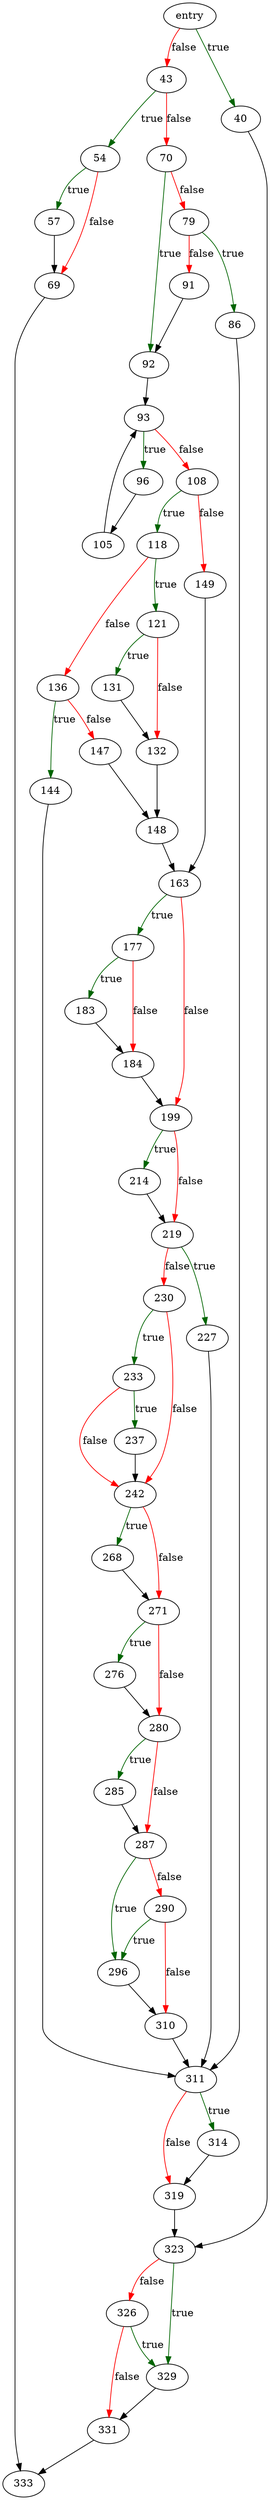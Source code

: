 digraph "sqlite3InitOne" {
	// Node definitions.
	3 [label=entry];
	40;
	43;
	54;
	57;
	69;
	70;
	79;
	86;
	91;
	92;
	93;
	96;
	105;
	108;
	118;
	121;
	131;
	132;
	136;
	144;
	147;
	148;
	149;
	163;
	177;
	183;
	184;
	199;
	214;
	219;
	227;
	230;
	233;
	237;
	242;
	268;
	271;
	276;
	280;
	285;
	287;
	290;
	296;
	310;
	311;
	314;
	319;
	323;
	326;
	329;
	331;
	333;

	// Edge definitions.
	3 -> 40 [
		color=darkgreen
		label=true
	];
	3 -> 43 [
		color=red
		label=false
	];
	40 -> 323;
	43 -> 54 [
		color=darkgreen
		label=true
	];
	43 -> 70 [
		color=red
		label=false
	];
	54 -> 57 [
		color=darkgreen
		label=true
	];
	54 -> 69 [
		color=red
		label=false
	];
	57 -> 69;
	69 -> 333;
	70 -> 79 [
		color=red
		label=false
	];
	70 -> 92 [
		color=darkgreen
		label=true
	];
	79 -> 86 [
		color=darkgreen
		label=true
	];
	79 -> 91 [
		color=red
		label=false
	];
	86 -> 311;
	91 -> 92;
	92 -> 93;
	93 -> 96 [
		color=darkgreen
		label=true
	];
	93 -> 108 [
		color=red
		label=false
	];
	96 -> 105;
	105 -> 93;
	108 -> 118 [
		color=darkgreen
		label=true
	];
	108 -> 149 [
		color=red
		label=false
	];
	118 -> 121 [
		color=darkgreen
		label=true
	];
	118 -> 136 [
		color=red
		label=false
	];
	121 -> 131 [
		color=darkgreen
		label=true
	];
	121 -> 132 [
		color=red
		label=false
	];
	131 -> 132;
	132 -> 148;
	136 -> 144 [
		color=darkgreen
		label=true
	];
	136 -> 147 [
		color=red
		label=false
	];
	144 -> 311;
	147 -> 148;
	148 -> 163;
	149 -> 163;
	163 -> 177 [
		color=darkgreen
		label=true
	];
	163 -> 199 [
		color=red
		label=false
	];
	177 -> 183 [
		color=darkgreen
		label=true
	];
	177 -> 184 [
		color=red
		label=false
	];
	183 -> 184;
	184 -> 199;
	199 -> 214 [
		color=darkgreen
		label=true
	];
	199 -> 219 [
		color=red
		label=false
	];
	214 -> 219;
	219 -> 227 [
		color=darkgreen
		label=true
	];
	219 -> 230 [
		color=red
		label=false
	];
	227 -> 311;
	230 -> 233 [
		color=darkgreen
		label=true
	];
	230 -> 242 [
		color=red
		label=false
	];
	233 -> 237 [
		color=darkgreen
		label=true
	];
	233 -> 242 [
		color=red
		label=false
	];
	237 -> 242;
	242 -> 268 [
		color=darkgreen
		label=true
	];
	242 -> 271 [
		color=red
		label=false
	];
	268 -> 271;
	271 -> 276 [
		color=darkgreen
		label=true
	];
	271 -> 280 [
		color=red
		label=false
	];
	276 -> 280;
	280 -> 285 [
		color=darkgreen
		label=true
	];
	280 -> 287 [
		color=red
		label=false
	];
	285 -> 287;
	287 -> 290 [
		color=red
		label=false
	];
	287 -> 296 [
		color=darkgreen
		label=true
	];
	290 -> 296 [
		color=darkgreen
		label=true
	];
	290 -> 310 [
		color=red
		label=false
	];
	296 -> 310;
	310 -> 311;
	311 -> 314 [
		color=darkgreen
		label=true
	];
	311 -> 319 [
		color=red
		label=false
	];
	314 -> 319;
	319 -> 323;
	323 -> 326 [
		color=red
		label=false
	];
	323 -> 329 [
		color=darkgreen
		label=true
	];
	326 -> 329 [
		color=darkgreen
		label=true
	];
	326 -> 331 [
		color=red
		label=false
	];
	329 -> 331;
	331 -> 333;
}